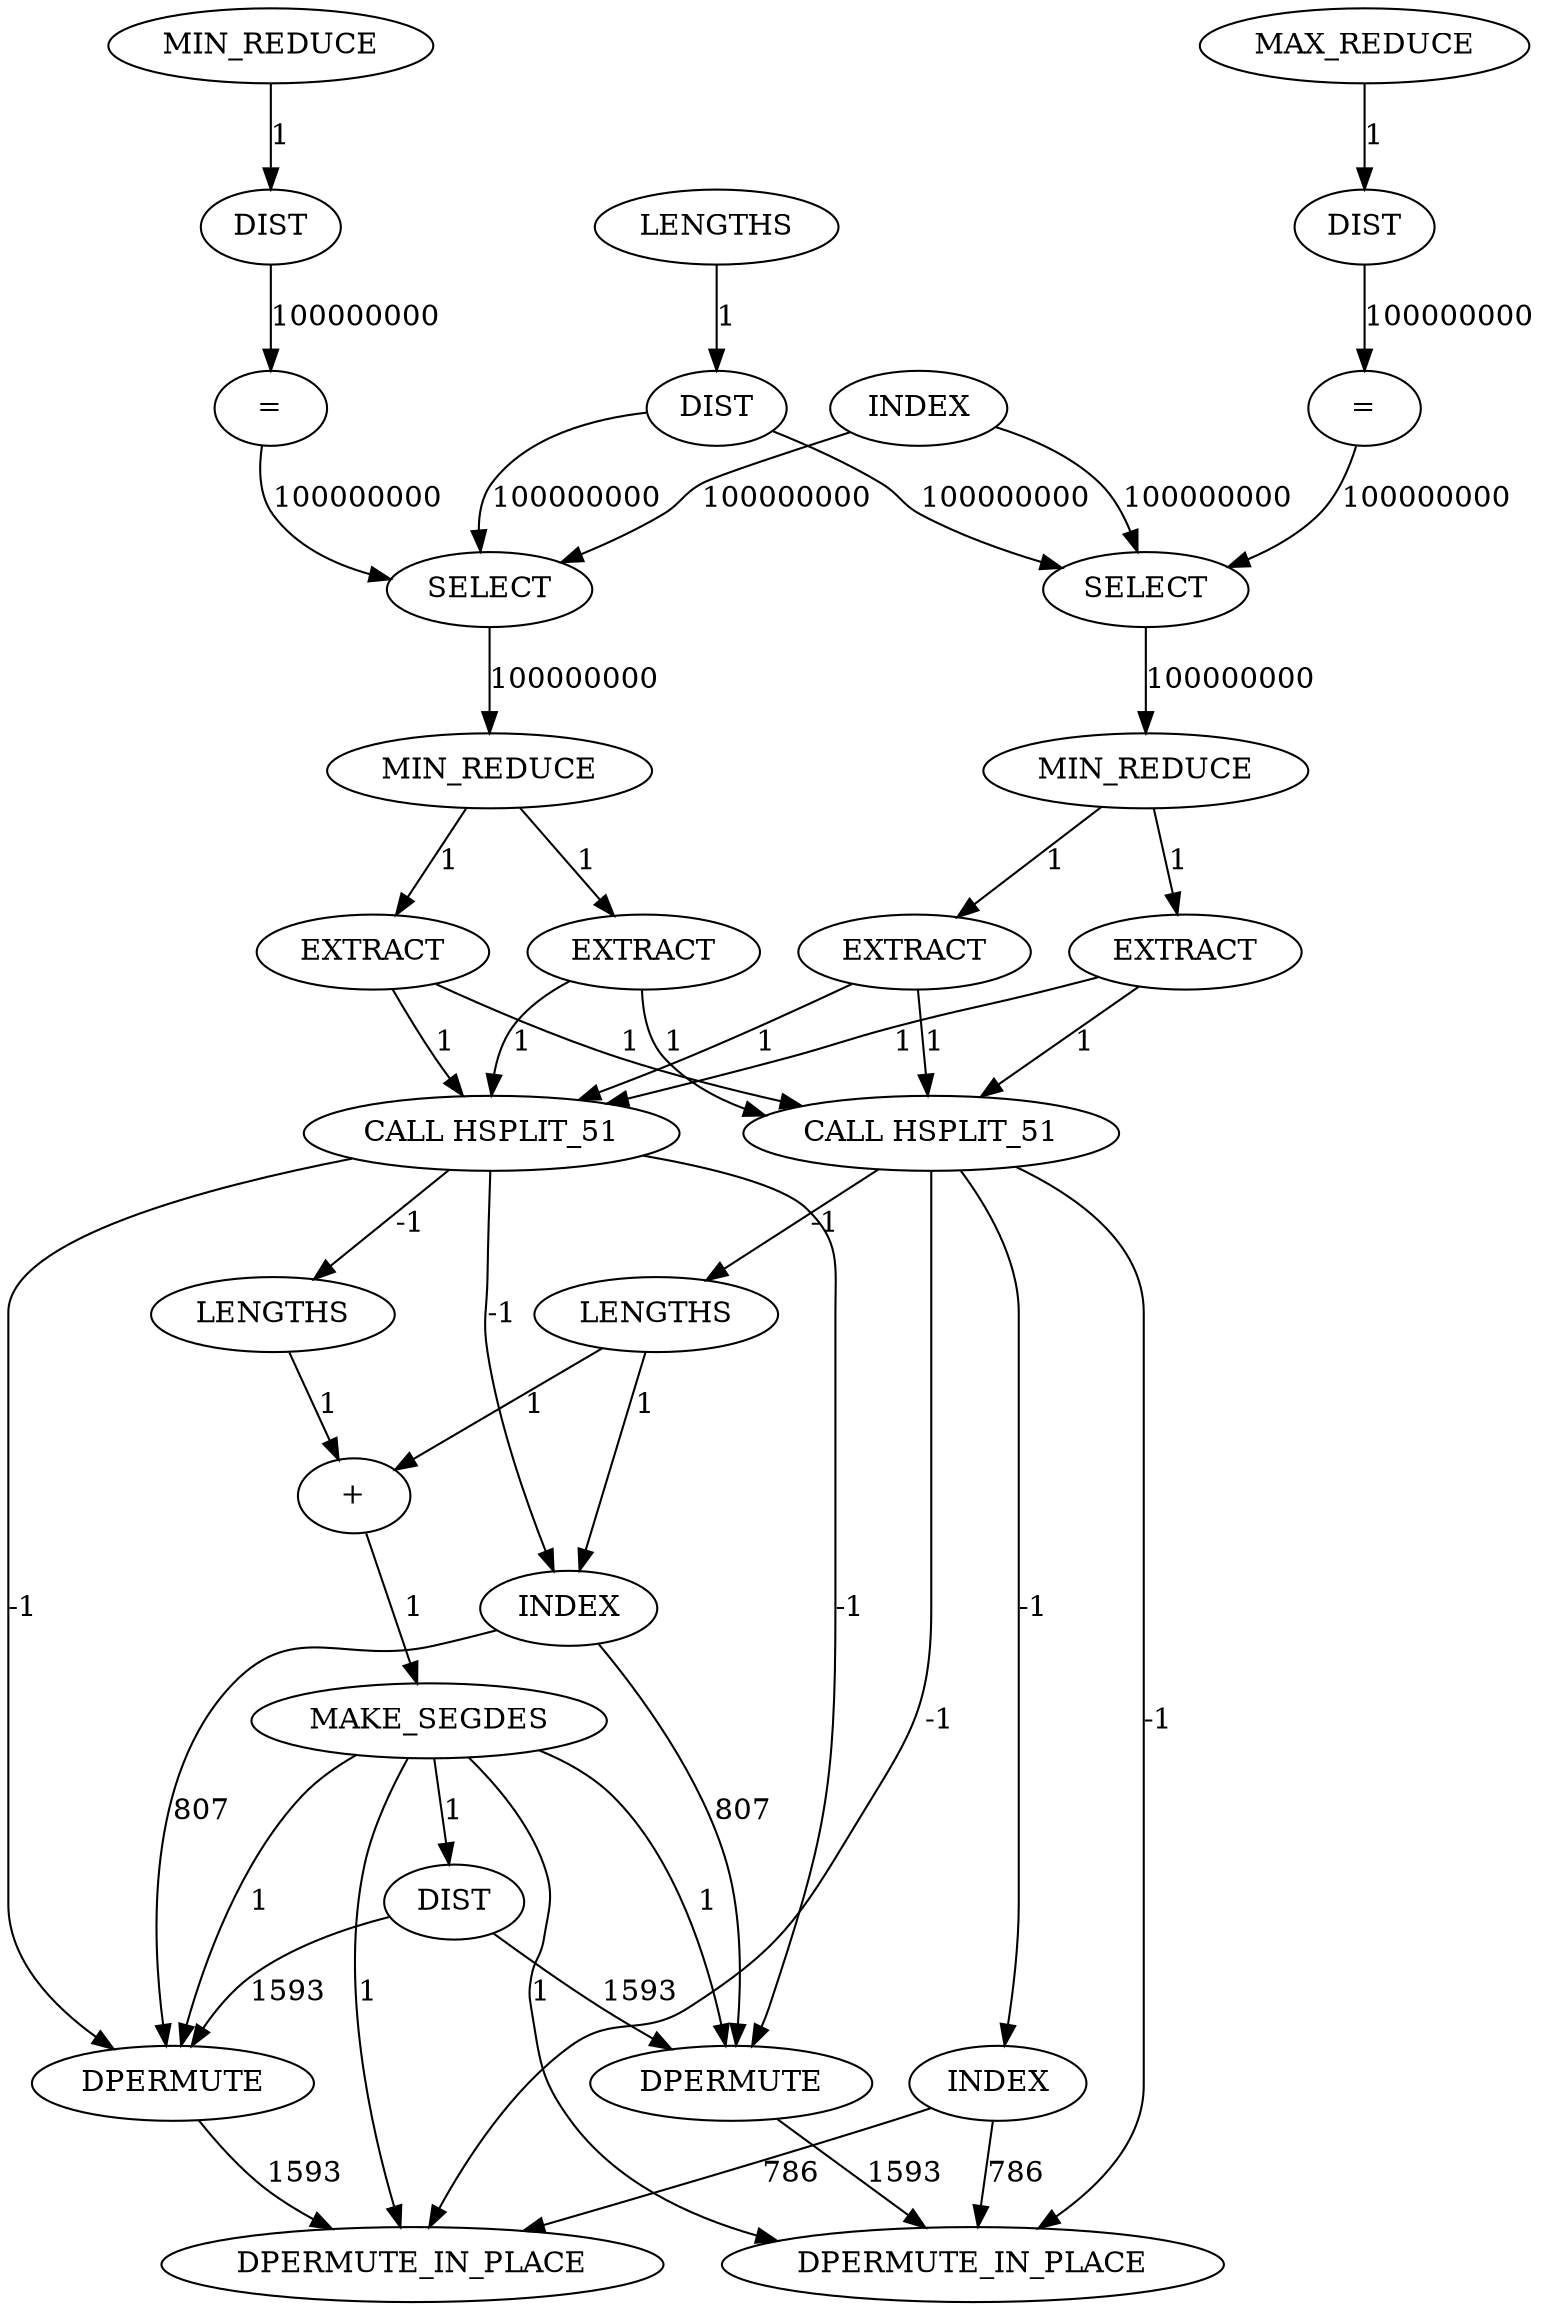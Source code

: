 digraph {
	convex_hull_large_rl_INST_3689 [label="=" cost=75965305]
	convex_hull_large_rl_INST_3795 [label=MAKE_SEGDES cost=86]
	convex_hull_large_rl_INST_3585 [label=DIST cost=1462]
	convex_hull_large_rl_INST_3763 [label=LENGTHS cost=43]
	convex_hull_large_rl_INST_3789 [label=LENGTHS cost=43]
	convex_hull_large_rl_INST_6330 [label=DPERMUTE_IN_PLACE cost=1935]
	convex_hull_large_rl_INST_3675 [label=DIST cost=2236]
	convex_hull_large_rl_INST_3749 [label=EXTRACT cost=2150]
	convex_hull_large_rl_INST_3659 [label=EXTRACT cost=22274]
	convex_hull_large_rl_INST_3639 [label=SELECT cost=300031941]
	convex_hull_large_rl_INST_6329 [label=DPERMUTE_IN_PLACE cost=1892]
	convex_hull_large_rl_INST_3615 [label=DIST cost=430]
	convex_hull_large_rl_INST_3771 [label=INDEX cost=473]
	convex_hull_large_rl_INST_3599 [label="=" cost=75882788]
	convex_hull_large_rl_INST_378 [label="CALL HSPLIT_51" cost=0]
	convex_hull_large_rl_INST_3576 [label=MIN_REDUCE cost=74353708]
	convex_hull_large_rl_INST_3742 [label=EXTRACT cost=21973]
	convex_hull_large_rl_INST_3605 [label=INDEX cost=1462]
	convex_hull_large_rl_INST_3666 [label=MAX_REDUCE cost=73695765]
	convex_hull_large_rl_INST_3652 [label=EXTRACT cost=946]
	convex_hull_large_rl_INST_3641 [label=MIN_REDUCE cost=71637699]
	convex_hull_large_rl_INST_3572 [label=LENGTHS cost=5117]
	convex_hull_large_rl_INST_374 [label="CALL HSPLIT_51" cost=0]
	convex_hull_large_rl_INST_3759 [label=INDEX cost=516]
	convex_hull_large_rl_INST_3812 [label=DPERMUTE cost=1333]
	convex_hull_large_rl_INST_3729 [label=SELECT cost=151605659]
	convex_hull_large_rl_INST_3863 [label=DPERMUTE cost=1204]
	convex_hull_large_rl_INST_3801 [label=DIST cost=43]
	convex_hull_large_rl_INST_3731 [label=MIN_REDUCE cost=71673475]
	convex_hull_large_rl_INST_3790 [label="+" cost=86]
	convex_hull_large_rl_INST_3689 -> convex_hull_large_rl_INST_3729 [label=100000000 cost=100000000]
	convex_hull_large_rl_INST_3795 -> convex_hull_large_rl_INST_3801 [label=1 cost=1]
	convex_hull_large_rl_INST_3795 -> convex_hull_large_rl_INST_3812 [label=1 cost=1]
	convex_hull_large_rl_INST_3795 -> convex_hull_large_rl_INST_6329 [label=1 cost=1]
	convex_hull_large_rl_INST_3795 -> convex_hull_large_rl_INST_3863 [label=1 cost=1]
	convex_hull_large_rl_INST_3795 -> convex_hull_large_rl_INST_6330 [label=1 cost=1]
	convex_hull_large_rl_INST_3585 -> convex_hull_large_rl_INST_3599 [label=100000000 cost=100000000]
	convex_hull_large_rl_INST_3763 -> convex_hull_large_rl_INST_3771 [label=1 cost=1]
	convex_hull_large_rl_INST_3763 -> convex_hull_large_rl_INST_3790 [label=1 cost=1]
	convex_hull_large_rl_INST_3789 -> convex_hull_large_rl_INST_3790 [label=1 cost=1]
	convex_hull_large_rl_INST_3675 -> convex_hull_large_rl_INST_3689 [label=100000000 cost=100000000]
	convex_hull_large_rl_INST_3749 -> convex_hull_large_rl_INST_374 [label=1 cost=1]
	convex_hull_large_rl_INST_3749 -> convex_hull_large_rl_INST_378 [label=1 cost=1]
	convex_hull_large_rl_INST_3659 -> convex_hull_large_rl_INST_374 [label=1 cost=1]
	convex_hull_large_rl_INST_3659 -> convex_hull_large_rl_INST_378 [label=1 cost=1]
	convex_hull_large_rl_INST_3639 -> convex_hull_large_rl_INST_3641 [label=100000000 cost=100000000]
	convex_hull_large_rl_INST_3615 -> convex_hull_large_rl_INST_3639 [label=100000000 cost=100000000]
	convex_hull_large_rl_INST_3615 -> convex_hull_large_rl_INST_3729 [label=100000000 cost=100000000]
	convex_hull_large_rl_INST_3771 -> convex_hull_large_rl_INST_3812 [label=807 cost=807]
	convex_hull_large_rl_INST_3771 -> convex_hull_large_rl_INST_3863 [label=807 cost=807]
	convex_hull_large_rl_INST_3599 -> convex_hull_large_rl_INST_3639 [label=100000000 cost=100000000]
	convex_hull_large_rl_INST_378 -> convex_hull_large_rl_INST_3771 [label=-1 cost=-1]
	convex_hull_large_rl_INST_378 -> convex_hull_large_rl_INST_3789 [label=-1 cost=-1]
	convex_hull_large_rl_INST_378 -> convex_hull_large_rl_INST_3812 [label=-1 cost=-1]
	convex_hull_large_rl_INST_378 -> convex_hull_large_rl_INST_3863 [label=-1 cost=-1]
	convex_hull_large_rl_INST_3576 -> convex_hull_large_rl_INST_3585 [label=1 cost=1]
	convex_hull_large_rl_INST_3742 -> convex_hull_large_rl_INST_374 [label=1 cost=1]
	convex_hull_large_rl_INST_3742 -> convex_hull_large_rl_INST_378 [label=1 cost=1]
	convex_hull_large_rl_INST_3605 -> convex_hull_large_rl_INST_3639 [label=100000000 cost=100000000]
	convex_hull_large_rl_INST_3605 -> convex_hull_large_rl_INST_3729 [label=100000000 cost=100000000]
	convex_hull_large_rl_INST_3666 -> convex_hull_large_rl_INST_3675 [label=1 cost=1]
	convex_hull_large_rl_INST_3652 -> convex_hull_large_rl_INST_374 [label=1 cost=1]
	convex_hull_large_rl_INST_3652 -> convex_hull_large_rl_INST_378 [label=1 cost=1]
	convex_hull_large_rl_INST_3641 -> convex_hull_large_rl_INST_3652 [label=1 cost=1]
	convex_hull_large_rl_INST_3641 -> convex_hull_large_rl_INST_3659 [label=1 cost=1]
	convex_hull_large_rl_INST_3572 -> convex_hull_large_rl_INST_3615 [label=1 cost=1]
	convex_hull_large_rl_INST_374 -> convex_hull_large_rl_INST_3759 [label=-1 cost=-1]
	convex_hull_large_rl_INST_374 -> convex_hull_large_rl_INST_3763 [label=-1 cost=-1]
	convex_hull_large_rl_INST_374 -> convex_hull_large_rl_INST_6329 [label=-1 cost=-1]
	convex_hull_large_rl_INST_374 -> convex_hull_large_rl_INST_6330 [label=-1 cost=-1]
	convex_hull_large_rl_INST_3759 -> convex_hull_large_rl_INST_6329 [label=786 cost=786]
	convex_hull_large_rl_INST_3759 -> convex_hull_large_rl_INST_6330 [label=786 cost=786]
	convex_hull_large_rl_INST_3812 -> convex_hull_large_rl_INST_6329 [label=1593 cost=1593]
	convex_hull_large_rl_INST_3729 -> convex_hull_large_rl_INST_3731 [label=100000000 cost=100000000]
	convex_hull_large_rl_INST_3863 -> convex_hull_large_rl_INST_6330 [label=1593 cost=1593]
	convex_hull_large_rl_INST_3801 -> convex_hull_large_rl_INST_3812 [label=1593 cost=1593]
	convex_hull_large_rl_INST_3801 -> convex_hull_large_rl_INST_3863 [label=1593 cost=1593]
	convex_hull_large_rl_INST_3731 -> convex_hull_large_rl_INST_3742 [label=1 cost=1]
	convex_hull_large_rl_INST_3731 -> convex_hull_large_rl_INST_3749 [label=1 cost=1]
	convex_hull_large_rl_INST_3790 -> convex_hull_large_rl_INST_3795 [label=1 cost=1]
}
